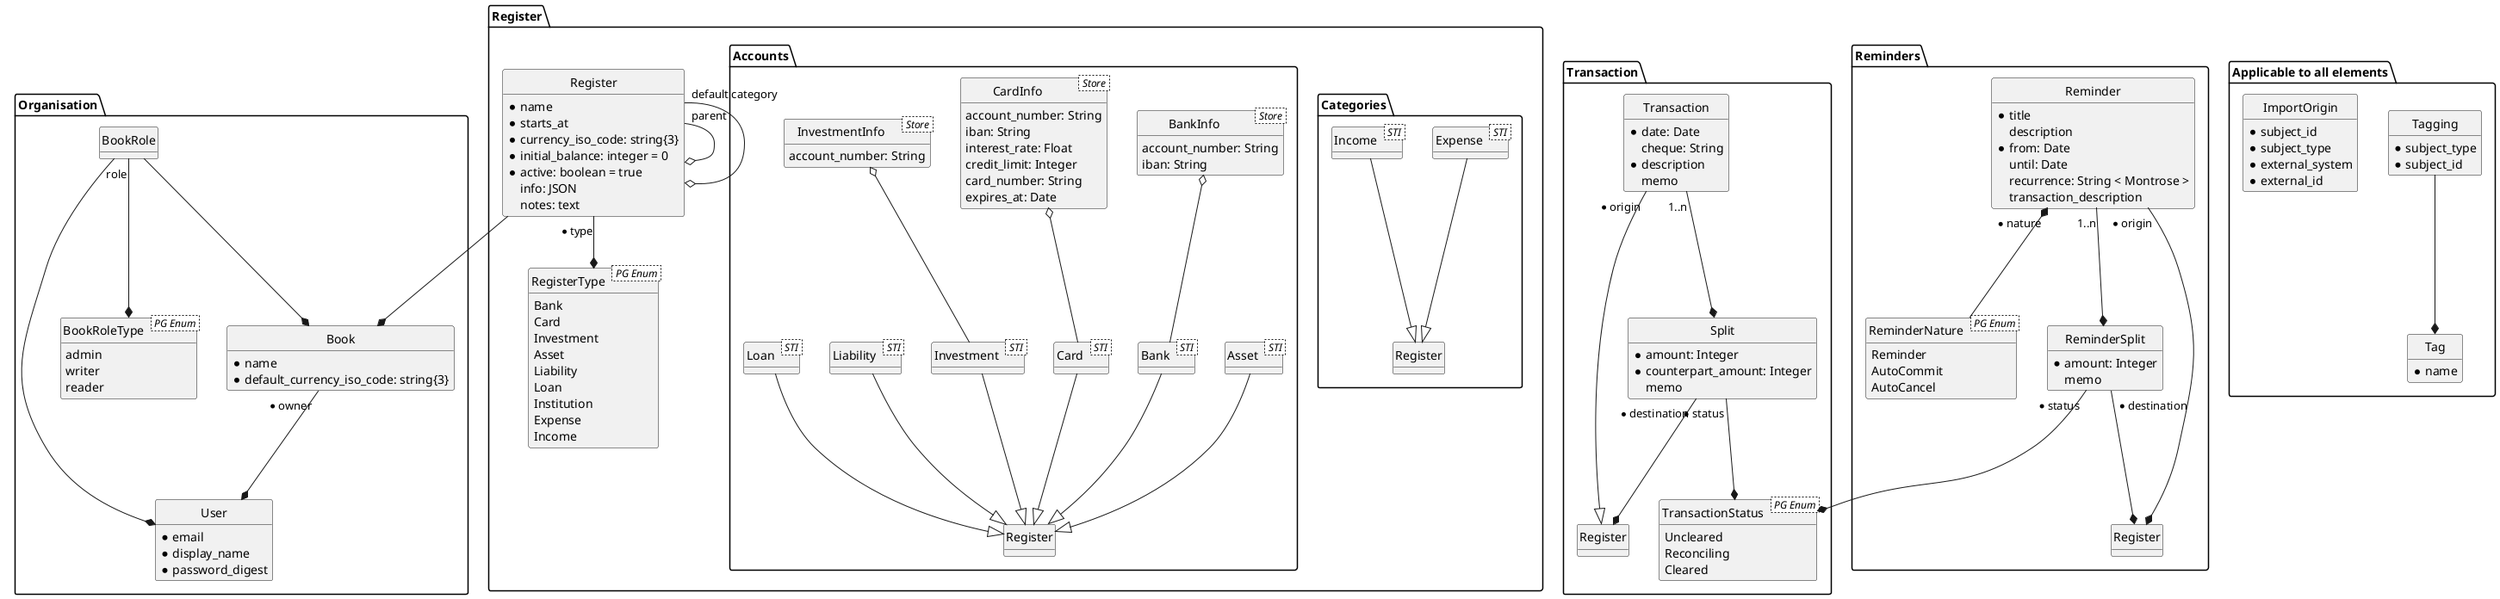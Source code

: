 @startuml Model

hide empty methods
hide circle

package Organisation {
  ' Model created.
  class Book {
    * name
    * default_currency_iso_code: string{3}
  }
  Book "* owner" --* User

  ' Model created.
  class User {
    * email
    * display_name
    * password_digest
  }

  ' Enum created.
  enum BookRoleType < PG Enum > {
    admin
    writer
    reader
  }

  ' Model created.
  class BookRole {
  }
  BookRole --* User
  BookRole --* Book
  BookRole "role" --* BookRoleType
}

package "Register" {
  enum RegisterType < PG Enum > {
    Bank
    Card
    Investment
    Asset
    Liability
    Loan
    Institution
    Expense
    Income
  }

  ' Model created
  class Register {
    * name
    * starts_at
    * currency_iso_code: string{3}
    * initial_balance: integer = 0
    * active: boolean = true
    info: JSON
    notes: text
  }
  Register --* Book
  Register "parent" --o Register
  Register "default category" --o Register
  Register "* type" --* RegisterType

  package Categories {
    ' Model created
    class Expense < STI > {}
    Expense --|> Register

    ' Model created
    class Income < STI > {}
    Income --|> Register
  }

  package Accounts {
    ' Model create
    class Asset < STI > {}
    Asset --|> Register

    ' Model created
    class Bank < STI > {}
    Bank --|> Register

    ' Model created
    class BankInfo < Store > {
      account_number: String
      iban: String
    }
    BankInfo o-- Bank

    ' Model created
    class Card < STI > {}
    Card --|> Register

    ' Model created
    class CardInfo < Store > {
      account_number: String
      iban: String
      interest_rate: Float
      credit_limit: Integer
      card_number: String
      expires_at: Date
    }
    CardInfo o-- Card

    ' Model create
    class Investment < STI > {}
    Investment --|> Register

    ' Model created
    class InvestmentInfo < Store > {
      account_number: String
    }
    InvestmentInfo o-- Investment

    ' Model created
    class Liability < STI > {}
    Liability --|> Register

    ' Model created
    class Loan < STI > {}
    Loan --|> Register
  }
}

package Transaction {
    ' TODO: Create PSQL enum
  enum TransactionStatus < PG Enum > {
    Uncleared
    Reconciling
    Cleared
  }

  ' TODO: Create Rails model
  class Transaction {
    * date: Date
    cheque: String
    * description
    memo
  }
  Transaction "* origin" --|> Register

  ' TODO: Create Rails model
  class Split {
    * amount: Integer
    * counterpart_amount: Integer
    memo
  }
  Transaction "1..n" --* Split
  Split "* destination" --* Register
  Split "* status" --* TransactionStatus
}

package Reminders {
  ' TODO: Create PSQL enum
  enum ReminderNature < PG Enum > {
    Reminder
    AutoCommit
    AutoCancel
  }

  ' TODO: Create Rails model
  class Reminder {
    * title
    description
    * from: Date
    until: Date
    recurrence: String < Montrose >
    transaction_description

  }
  Reminder "* nature" *-- ReminderNature
  Reminder "* origin" --* Register

  ' TODO: Create Rails model
  class ReminderSplit {
    * amount: Integer
    memo
  }
  Reminder "1..n" --* ReminderSplit
  ReminderSplit "* destination" --* Register
  ReminderSplit "* status" --* TransactionStatus
}

package "Applicable to all elements" {
  ' TODO: Create Rails model
  class Tag {
    * name
  }

  ' TODO: Create Rails model
  class Tagging {
    * subject_type
    * subject_id
  }
  Tagging --* Tag

' TODO: Create Rails model
  class ImportOrigin {
    * subject_id
    * subject_type
    * external_system
    * external_id
  }
}

@enduml
